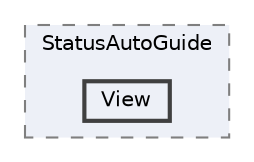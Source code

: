 digraph "C:/Users/むずでょ/Documents/Unity Projects/RMU-1-00-00-Research/Assets/RPGMaker/Codebase/Editor/Inspector/StatusAutoGuide/View"
{
 // LATEX_PDF_SIZE
  bgcolor="transparent";
  edge [fontname=Helvetica,fontsize=10,labelfontname=Helvetica,labelfontsize=10];
  node [fontname=Helvetica,fontsize=10,shape=box,height=0.2,width=0.4];
  compound=true
  subgraph clusterdir_3ba81eec15f8390c327be3a258cd099f {
    graph [ bgcolor="#edf0f7", pencolor="grey50", label="StatusAutoGuide", fontname=Helvetica,fontsize=10 style="filled,dashed", URL="dir_3ba81eec15f8390c327be3a258cd099f.html",tooltip=""]
  dir_a088ae9d4527707c9e2b75903102b7b7 [label="View", fillcolor="#edf0f7", color="grey25", style="filled,bold", URL="dir_a088ae9d4527707c9e2b75903102b7b7.html",tooltip=""];
  }
}
